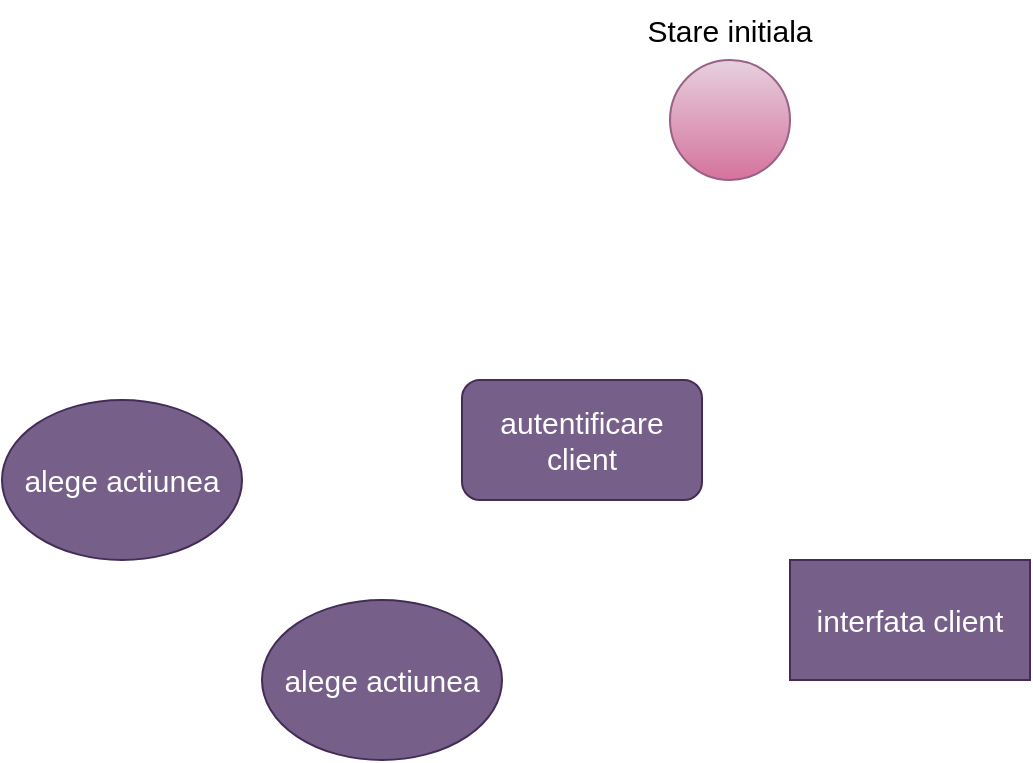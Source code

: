 <mxfile>
    <diagram id="7KtTmA5eCj2ECsaaPDOC" name="Page-1">
        <mxGraphModel dx="509" dy="427" grid="1" gridSize="10" guides="1" tooltips="1" connect="1" arrows="1" fold="1" page="1" pageScale="1" pageWidth="827" pageHeight="1169" math="0" shadow="0">
            <root>
                <mxCell id="0"/>
                <mxCell id="1" parent="0"/>
                <mxCell id="2" value="" style="ellipse;whiteSpace=wrap;html=1;fillStyle=solid;strokeColor=#996185;fillColor=#e6d0de;gradientColor=#d5739d;" parent="1" vertex="1">
                    <mxGeometry x="384" y="30" width="60" height="60" as="geometry"/>
                </mxCell>
                <mxCell id="4" value="&lt;font style=&quot;font-size: 15px;&quot;&gt;Stare initiala&lt;/font&gt;" style="text;html=1;strokeColor=none;fillColor=none;align=center;verticalAlign=middle;whiteSpace=wrap;rounded=0;fillStyle=solid;" parent="1" vertex="1">
                    <mxGeometry x="349" width="130" height="30" as="geometry"/>
                </mxCell>
                <mxCell id="6" value="alege actiunea" style="ellipse;whiteSpace=wrap;html=1;fontSize=15;fillColor=#76608a;fontColor=#ffffff;strokeColor=#432D57;" parent="1" vertex="1">
                    <mxGeometry x="180" y="300" width="120" height="80" as="geometry"/>
                </mxCell>
                <mxCell id="7" value="autentificare client" style="rounded=1;whiteSpace=wrap;html=1;fontSize=15;fillColor=#76608a;strokeColor=#432D57;fontColor=#ffffff;" parent="1" vertex="1">
                    <mxGeometry x="280" y="190" width="120" height="60" as="geometry"/>
                </mxCell>
                <mxCell id="8" value="interfata client" style="rounded=0;whiteSpace=wrap;html=1;fontSize=15;fillColor=#76608a;fontColor=#ffffff;strokeColor=#432D57;" parent="1" vertex="1">
                    <mxGeometry x="444" y="280" width="120" height="60" as="geometry"/>
                </mxCell>
                <mxCell id="9" value="alege actiunea" style="ellipse;whiteSpace=wrap;html=1;fontSize=15;fillColor=#76608a;fontColor=#ffffff;strokeColor=#432D57;" vertex="1" parent="1">
                    <mxGeometry x="50" y="200" width="120" height="80" as="geometry"/>
                </mxCell>
            </root>
        </mxGraphModel>
    </diagram>
</mxfile>